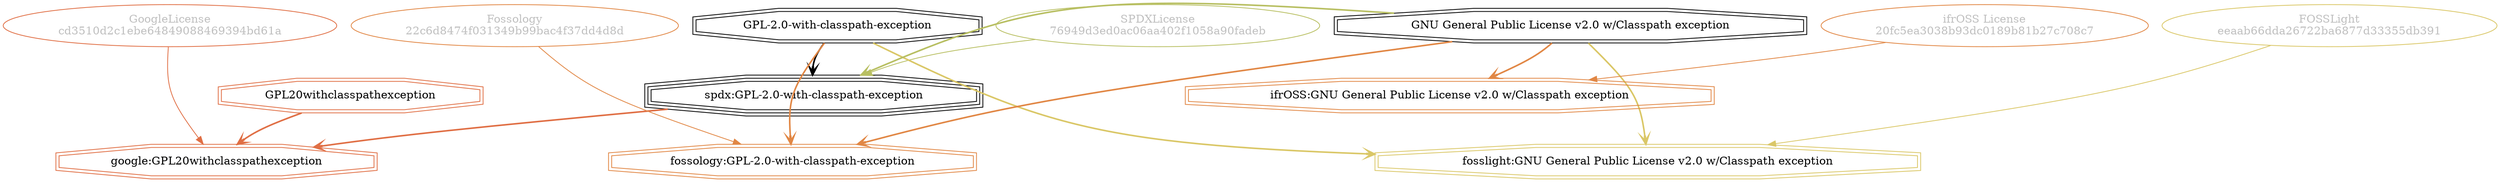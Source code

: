 strict digraph {
    node [shape=box];
    graph [splines=curved];
    1966 [label="SPDXLicense\n76949d3ed0ac06aa402f1058a90fadeb"
         ,fontcolor=gray
         ,color="#b8bf62"
         ,fillcolor="beige;1"
         ,shape=ellipse];
    1967 [label="spdx:GPL-2.0-with-classpath-exception"
         ,shape=tripleoctagon];
    1968 [label="GPL-2.0-with-classpath-exception"
         ,shape=doubleoctagon];
    1969 [label="GNU General Public License v2.0 w/Classpath exception"
         ,shape=doubleoctagon];
    5719 [label="GoogleLicense\ncd3510d2c1ebe64849088469394bd61a"
         ,fontcolor=gray
         ,color="#e06f45"
         ,fillcolor="beige;1"
         ,shape=ellipse];
    5720 [label="google:GPL20withclasspathexception"
         ,color="#e06f45"
         ,shape=doubleoctagon];
    5721 [label=GPL20withclasspathexception
         ,color="#e06f45"
         ,shape=doubleoctagon];
    25920 [label="Fossology\n22c6d8474f031349b99bac4f37dd4d8d"
          ,fontcolor=gray
          ,color="#e18745"
          ,fillcolor="beige;1"
          ,shape=ellipse];
    25921 [label="fossology:GPL-2.0-with-classpath-exception"
          ,color="#e18745"
          ,shape=doubleoctagon];
    50978 [label="FOSSLight\neeaab66dda26722ba6877d33355db391"
          ,fontcolor=gray
          ,color="#dac767"
          ,fillcolor="beige;1"
          ,shape=ellipse];
    50979 [label="fosslight:GNU General Public License v2.0 w/Classpath exception"
          ,color="#dac767"
          ,shape=doubleoctagon];
    55123 [label="ifrOSS License\n20fc5ea3038b93dc0189b81b27c708c7"
          ,fontcolor=gray
          ,color="#e18745"
          ,fillcolor="beige;1"
          ,shape=ellipse];
    55124 [label="ifrOSS:GNU General Public License v2.0 w/Classpath exception"
          ,color="#e18745"
          ,shape=doubleoctagon];
    1966 -> 1967 [weight=0.5
                 ,color="#b8bf62"];
    1967 -> 5720 [style=bold
                 ,arrowhead=vee
                 ,weight=0.7
                 ,color="#e06f45"];
    1968 -> 1967 [style=bold
                 ,arrowhead=vee
                 ,weight=0.7];
    1968 -> 25921 [style=bold
                  ,arrowhead=vee
                  ,weight=0.7
                  ,color="#e18745"];
    1968 -> 50979 [style=bold
                  ,arrowhead=vee
                  ,weight=0.7
                  ,color="#dac767"];
    1969 -> 1967 [style=bold
                 ,arrowhead=vee
                 ,weight=0.7
                 ,color="#b8bf62"];
    1969 -> 25921 [style=bold
                  ,arrowhead=vee
                  ,weight=0.7
                  ,color="#e18745"];
    1969 -> 50979 [style=bold
                  ,arrowhead=vee
                  ,weight=0.7
                  ,color="#dac767"];
    1969 -> 55124 [style=bold
                  ,arrowhead=vee
                  ,weight=0.7
                  ,color="#e18745"];
    1969 -> 55124 [style=bold
                  ,arrowhead=vee
                  ,weight=0.7
                  ,color="#e18745"];
    5719 -> 5720 [weight=0.5
                 ,color="#e06f45"];
    5721 -> 5720 [style=bold
                 ,arrowhead=vee
                 ,weight=0.7
                 ,color="#e06f45"];
    25920 -> 25921 [weight=0.5
                   ,color="#e18745"];
    50978 -> 50979 [weight=0.5
                   ,color="#dac767"];
    55123 -> 55124 [weight=0.5
                   ,color="#e18745"];
}
